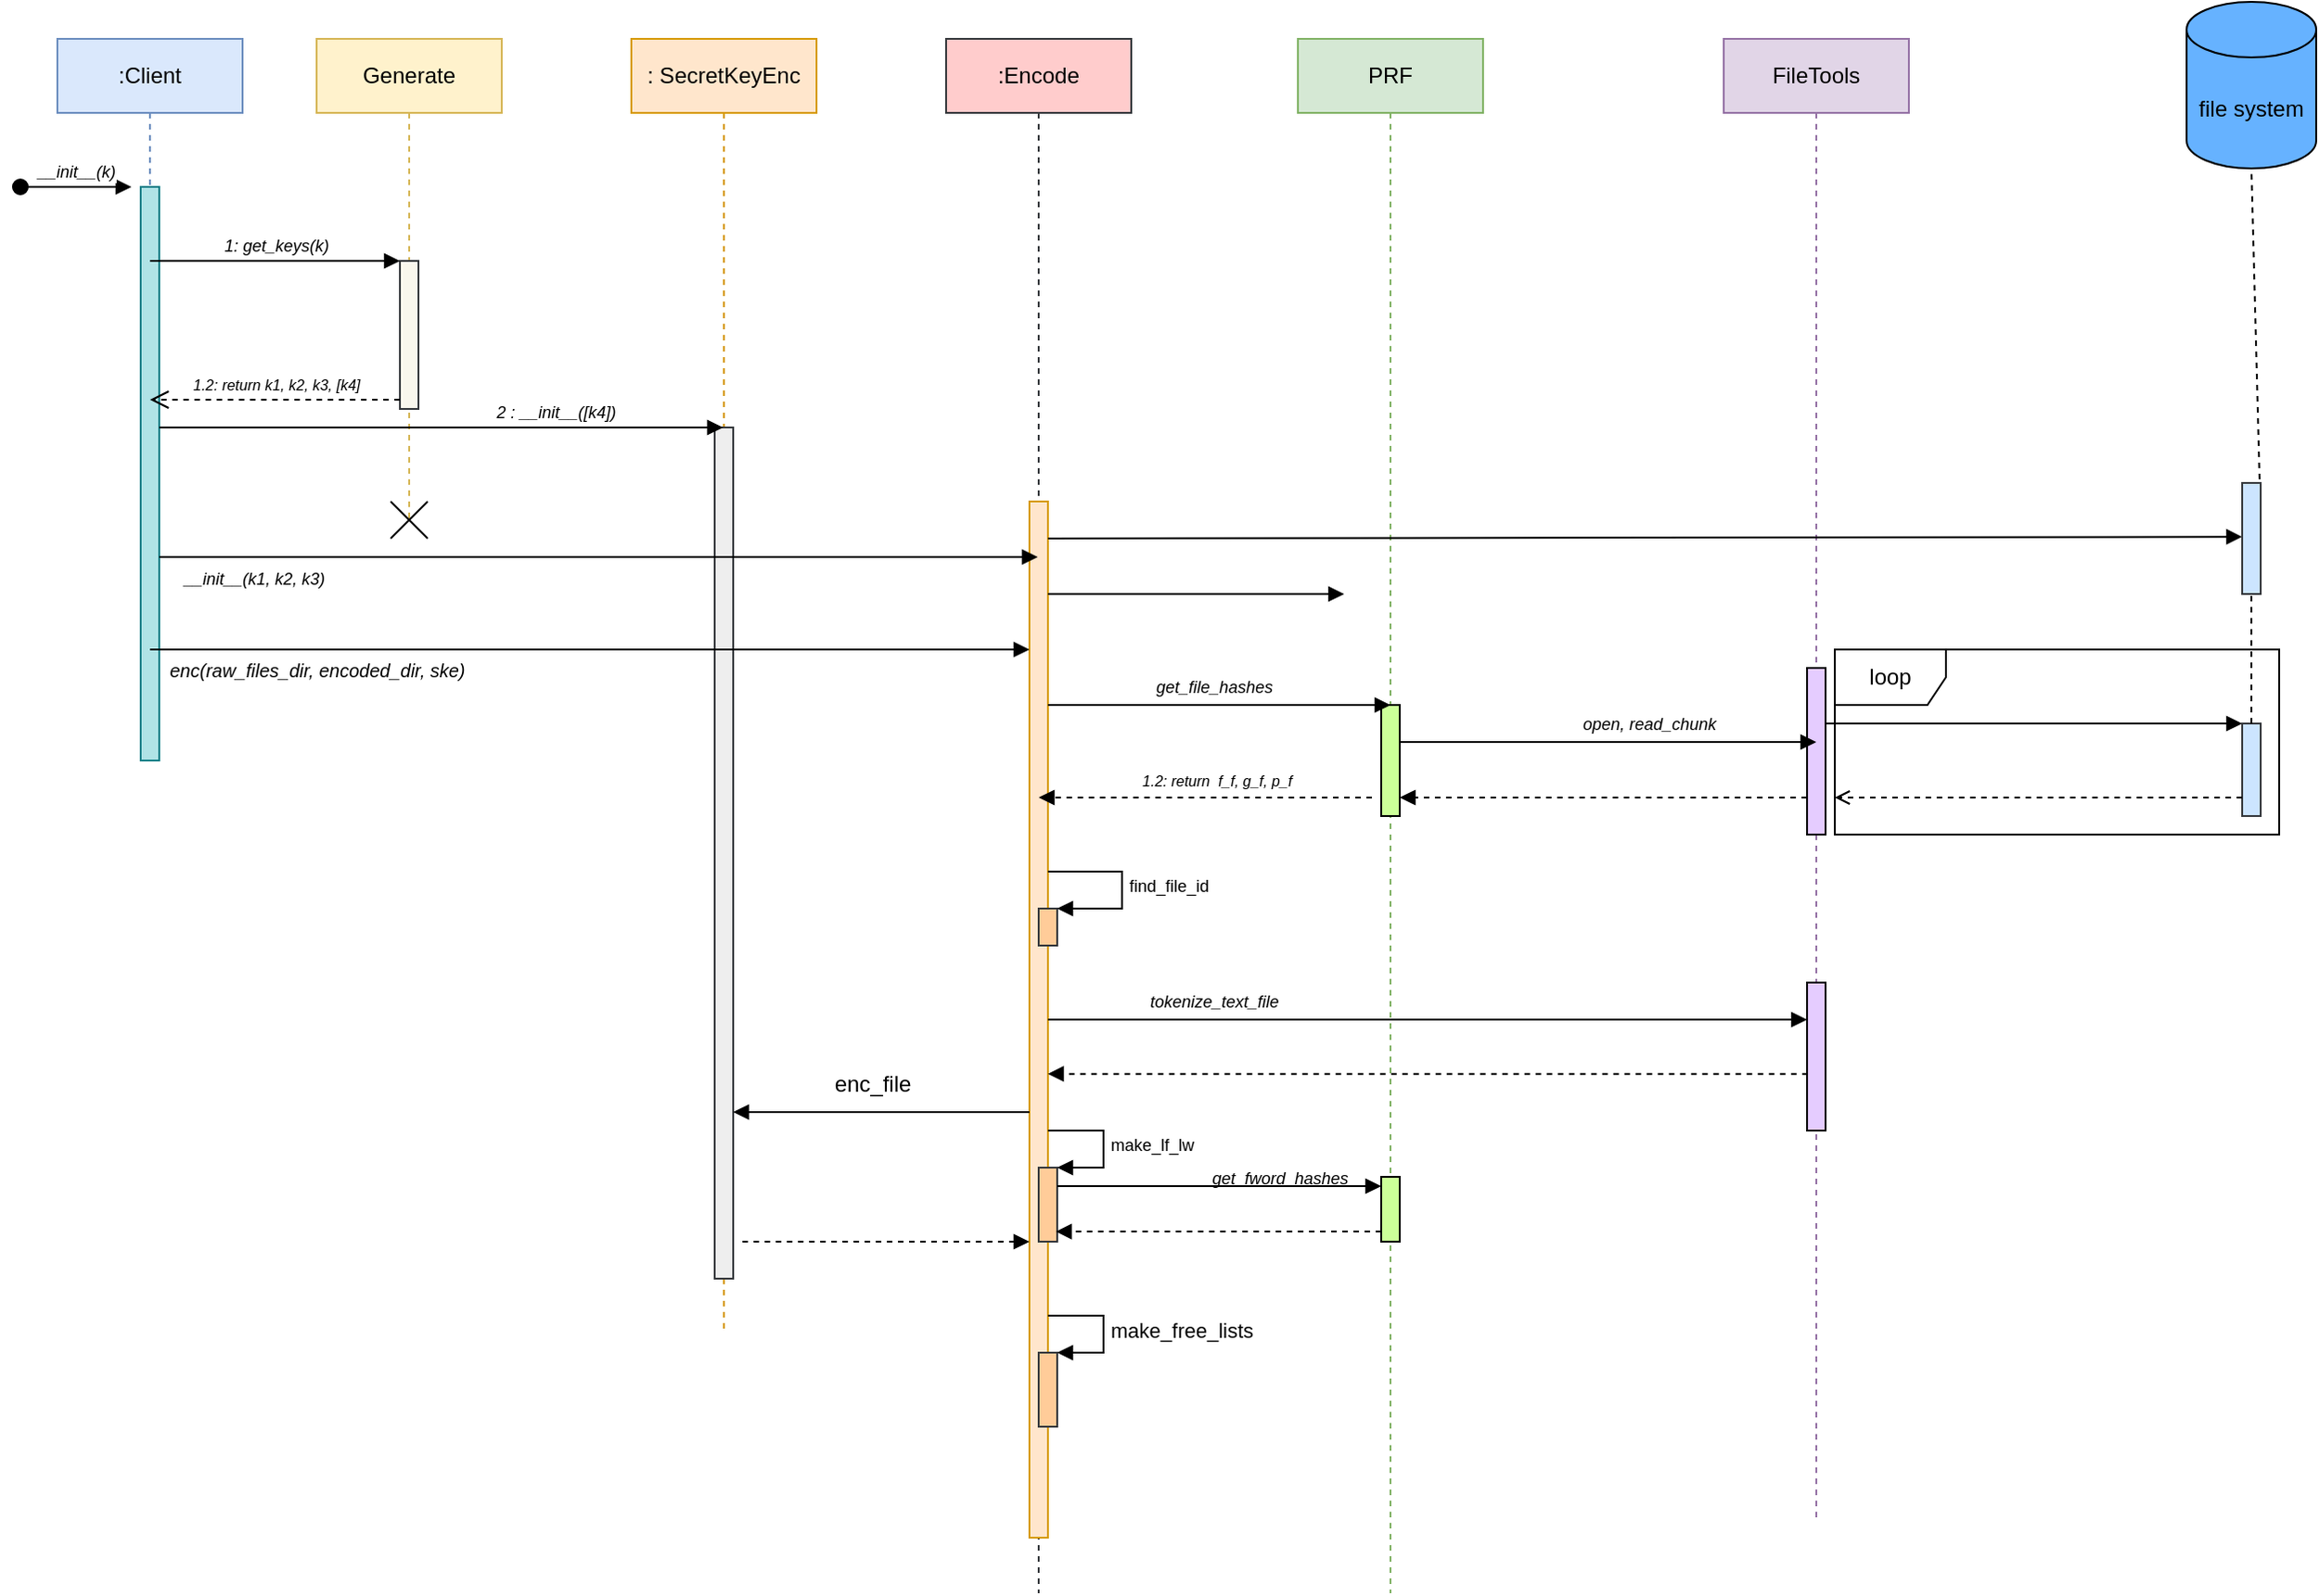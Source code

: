 <mxfile pages="2">
    <diagram id="j_QFnlxjq66Pkcmux0C3" name="encode_SEQUENCE_DIAGRAM">
        <mxGraphModel dx="1353" dy="792" grid="1" gridSize="10" guides="1" tooltips="1" connect="1" arrows="0" fold="1" page="1" pageScale="1" pageWidth="2336" pageHeight="1654" math="0" shadow="0">
            <root>
                <mxCell id="0"/>
                <mxCell id="1" parent="0"/>
                <mxCell id="UXQ8bKzmEw8VLaXMcd9I-1" value="loop" style="shape=umlFrame;whiteSpace=wrap;html=1;" parent="1" vertex="1">
                    <mxGeometry x="1000" y="410" width="240" height="100" as="geometry"/>
                </mxCell>
                <mxCell id="I8YVlJn-_nT1f_S0fezD-1" value=":Client" style="shape=umlLifeline;perimeter=lifelinePerimeter;whiteSpace=wrap;html=1;container=1;dropTarget=0;collapsible=0;recursiveResize=0;outlineConnect=0;portConstraint=eastwest;newEdgeStyle={&quot;edgeStyle&quot;:&quot;elbowEdgeStyle&quot;,&quot;elbow&quot;:&quot;vertical&quot;,&quot;curved&quot;:0,&quot;rounded&quot;:0};fillColor=#dae8fc;strokeColor=#6c8ebf;" parent="1" vertex="1">
                    <mxGeometry x="40" y="80" width="100" height="390" as="geometry"/>
                </mxCell>
                <mxCell id="I8YVlJn-_nT1f_S0fezD-5" value="&lt;i&gt;&lt;font style=&quot;font-size: 9px;&quot;&gt;__init__(k)&lt;/font&gt;&lt;/i&gt;" style="html=1;verticalAlign=bottom;startArrow=oval;endArrow=block;startSize=8;edgeStyle=elbowEdgeStyle;elbow=vertical;curved=0;rounded=0;" parent="I8YVlJn-_nT1f_S0fezD-1" edge="1">
                    <mxGeometry relative="1" as="geometry">
                        <mxPoint x="-20" y="80" as="sourcePoint"/>
                        <mxPoint x="40" y="80.143" as="targetPoint"/>
                    </mxGeometry>
                </mxCell>
                <mxCell id="I8YVlJn-_nT1f_S0fezD-6" value="" style="html=1;points=[];perimeter=orthogonalPerimeter;outlineConnect=0;targetShapes=umlLifeline;portConstraint=eastwest;newEdgeStyle={&quot;edgeStyle&quot;:&quot;elbowEdgeStyle&quot;,&quot;elbow&quot;:&quot;vertical&quot;,&quot;curved&quot;:0,&quot;rounded&quot;:0};fillColor=#b0e3e6;strokeColor=#0e8088;" parent="I8YVlJn-_nT1f_S0fezD-1" vertex="1">
                    <mxGeometry x="45" y="80" width="10" height="310" as="geometry"/>
                </mxCell>
                <mxCell id="I8YVlJn-_nT1f_S0fezD-11" value="Generate" style="shape=umlLifeline;perimeter=lifelinePerimeter;whiteSpace=wrap;html=1;container=1;dropTarget=0;collapsible=0;recursiveResize=0;outlineConnect=0;portConstraint=eastwest;newEdgeStyle={&quot;edgeStyle&quot;:&quot;elbowEdgeStyle&quot;,&quot;elbow&quot;:&quot;vertical&quot;,&quot;curved&quot;:0,&quot;rounded&quot;:0};fillColor=#fff2cc;strokeColor=#d6b656;" parent="1" vertex="1">
                    <mxGeometry x="180" y="80" width="100" height="260" as="geometry"/>
                </mxCell>
                <mxCell id="I8YVlJn-_nT1f_S0fezD-16" value="" style="html=1;points=[];perimeter=orthogonalPerimeter;outlineConnect=0;targetShapes=umlLifeline;portConstraint=eastwest;newEdgeStyle={&quot;edgeStyle&quot;:&quot;elbowEdgeStyle&quot;,&quot;elbow&quot;:&quot;vertical&quot;,&quot;curved&quot;:0,&quot;rounded&quot;:0};fillColor=#f9f7ed;strokeColor=#36393d;" parent="I8YVlJn-_nT1f_S0fezD-11" vertex="1">
                    <mxGeometry x="45" y="120" width="10" height="80" as="geometry"/>
                </mxCell>
                <mxCell id="I8YVlJn-_nT1f_S0fezD-17" value="&lt;font style=&quot;font-size: 9px;&quot;&gt;&lt;i&gt;1: get_keys(k)&lt;/i&gt;&lt;/font&gt;" style="html=1;verticalAlign=bottom;endArrow=block;edgeStyle=elbowEdgeStyle;elbow=vertical;curved=0;rounded=0;" parent="1" target="I8YVlJn-_nT1f_S0fezD-16" edge="1">
                    <mxGeometry relative="1" as="geometry">
                        <mxPoint x="90" y="200" as="sourcePoint"/>
                    </mxGeometry>
                </mxCell>
                <mxCell id="I8YVlJn-_nT1f_S0fezD-18" value="&lt;i&gt;&lt;font style=&quot;font-size: 8px;&quot;&gt;1.2: return k1, k2, k3, [k4]&lt;/font&gt;&lt;/i&gt;" style="html=1;verticalAlign=bottom;endArrow=open;dashed=1;endSize=8;edgeStyle=elbowEdgeStyle;elbow=vertical;curved=0;rounded=0;" parent="1" source="I8YVlJn-_nT1f_S0fezD-16" edge="1">
                    <mxGeometry relative="1" as="geometry">
                        <mxPoint x="90" y="275" as="targetPoint"/>
                        <Array as="points">
                            <mxPoint x="100" y="275"/>
                        </Array>
                    </mxGeometry>
                </mxCell>
                <mxCell id="I8YVlJn-_nT1f_S0fezD-20" value="&lt;font style=&quot;font-size: 12px;&quot;&gt;: SecretKeyEnc&lt;/font&gt;" style="shape=umlLifeline;perimeter=lifelinePerimeter;whiteSpace=wrap;html=1;container=1;dropTarget=0;collapsible=0;recursiveResize=0;outlineConnect=0;portConstraint=eastwest;newEdgeStyle={&quot;edgeStyle&quot;:&quot;elbowEdgeStyle&quot;,&quot;elbow&quot;:&quot;vertical&quot;,&quot;curved&quot;:0,&quot;rounded&quot;:0};fillColor=#ffe6cc;strokeColor=#d79b00;" parent="1" vertex="1">
                    <mxGeometry x="350" y="80" width="100" height="700" as="geometry"/>
                </mxCell>
                <mxCell id="I8YVlJn-_nT1f_S0fezD-21" value="" style="html=1;points=[];perimeter=orthogonalPerimeter;outlineConnect=0;targetShapes=umlLifeline;portConstraint=eastwest;newEdgeStyle={&quot;edgeStyle&quot;:&quot;elbowEdgeStyle&quot;,&quot;elbow&quot;:&quot;vertical&quot;,&quot;curved&quot;:0,&quot;rounded&quot;:0};fillColor=#eeeeee;strokeColor=#36393d;" parent="I8YVlJn-_nT1f_S0fezD-20" vertex="1">
                    <mxGeometry x="45" y="210" width="10" height="460" as="geometry"/>
                </mxCell>
                <mxCell id="I8YVlJn-_nT1f_S0fezD-23" value="&lt;i&gt;&lt;font style=&quot;font-size: 9px;&quot;&gt;2 : __init__([k4])&lt;/font&gt;&lt;/i&gt;" style="html=1;verticalAlign=bottom;endArrow=block;edgeStyle=elbowEdgeStyle;elbow=vertical;curved=0;rounded=0;" parent="1" source="I8YVlJn-_nT1f_S0fezD-6" target="I8YVlJn-_nT1f_S0fezD-20" edge="1">
                    <mxGeometry x="0.403" width="80" relative="1" as="geometry">
                        <mxPoint x="100" y="290" as="sourcePoint"/>
                        <mxPoint x="180" y="290" as="targetPoint"/>
                        <Array as="points">
                            <mxPoint x="100" y="290"/>
                        </Array>
                        <mxPoint as="offset"/>
                    </mxGeometry>
                </mxCell>
                <mxCell id="I8YVlJn-_nT1f_S0fezD-24" value=":Encode" style="shape=umlLifeline;perimeter=lifelinePerimeter;whiteSpace=wrap;html=1;container=1;dropTarget=0;collapsible=0;recursiveResize=0;outlineConnect=0;portConstraint=eastwest;newEdgeStyle={&quot;edgeStyle&quot;:&quot;elbowEdgeStyle&quot;,&quot;elbow&quot;:&quot;vertical&quot;,&quot;curved&quot;:0,&quot;rounded&quot;:0};fillColor=#FFCCCC;strokeColor=#36393d;" parent="1" vertex="1">
                    <mxGeometry x="520" y="80" width="100" height="840" as="geometry"/>
                </mxCell>
                <mxCell id="I8YVlJn-_nT1f_S0fezD-27" value="" style="html=1;points=[];perimeter=orthogonalPerimeter;outlineConnect=0;targetShapes=umlLifeline;portConstraint=eastwest;newEdgeStyle={&quot;edgeStyle&quot;:&quot;elbowEdgeStyle&quot;,&quot;elbow&quot;:&quot;vertical&quot;,&quot;curved&quot;:0,&quot;rounded&quot;:0};fillColor=#ffe6cc;strokeColor=#d79b00;" parent="I8YVlJn-_nT1f_S0fezD-24" vertex="1">
                    <mxGeometry x="45" y="250" width="10" height="560" as="geometry"/>
                </mxCell>
                <mxCell id="I8YVlJn-_nT1f_S0fezD-25" value="&lt;i&gt;&lt;font style=&quot;font-size: 9px;&quot;&gt;__init__(k1, k2, k3)&lt;/font&gt;&lt;/i&gt;" style="html=1;verticalAlign=bottom;endArrow=block;edgeStyle=elbowEdgeStyle;elbow=vertical;curved=0;rounded=0;" parent="1" source="I8YVlJn-_nT1f_S0fezD-6" target="I8YVlJn-_nT1f_S0fezD-24" edge="1">
                    <mxGeometry x="-0.787" y="-20" width="80" relative="1" as="geometry">
                        <mxPoint x="100" y="440" as="sourcePoint"/>
                        <mxPoint x="180" y="440" as="targetPoint"/>
                        <Array as="points">
                            <mxPoint x="210" y="360"/>
                        </Array>
                        <mxPoint as="offset"/>
                    </mxGeometry>
                </mxCell>
                <mxCell id="I8YVlJn-_nT1f_S0fezD-12" value="" style="shape=umlDestroy;dashed=0;targetShapes=umlLifeline;" parent="1" vertex="1">
                    <mxGeometry x="220" y="330" width="20" height="20" as="geometry"/>
                </mxCell>
                <mxCell id="I8YVlJn-_nT1f_S0fezD-28" value="&lt;font size=&quot;1&quot;&gt;&lt;i&gt;enc(raw_files_dir, encoded_dir, ske)&lt;/i&gt;&lt;/font&gt;" style="html=1;verticalAlign=bottom;endArrow=block;edgeStyle=elbowEdgeStyle;elbow=vertical;curved=0;rounded=0;" parent="1" edge="1">
                    <mxGeometry x="-0.621" y="-20" width="80" relative="1" as="geometry">
                        <mxPoint x="90" y="410" as="sourcePoint"/>
                        <mxPoint x="565" y="410" as="targetPoint"/>
                        <Array as="points">
                            <mxPoint x="205" y="410"/>
                        </Array>
                        <mxPoint as="offset"/>
                    </mxGeometry>
                </mxCell>
                <mxCell id="I8YVlJn-_nT1f_S0fezD-29" value="FileTools" style="shape=umlLifeline;perimeter=lifelinePerimeter;whiteSpace=wrap;html=1;container=1;dropTarget=0;collapsible=0;recursiveResize=0;outlineConnect=0;portConstraint=eastwest;newEdgeStyle={&quot;edgeStyle&quot;:&quot;elbowEdgeStyle&quot;,&quot;elbow&quot;:&quot;vertical&quot;,&quot;curved&quot;:0,&quot;rounded&quot;:0};fillColor=#e1d5e7;strokeColor=#9673a6;" parent="1" vertex="1">
                    <mxGeometry x="940" y="80" width="100" height="800" as="geometry"/>
                </mxCell>
                <mxCell id="I8YVlJn-_nT1f_S0fezD-30" value="" style="html=1;points=[];perimeter=orthogonalPerimeter;outlineConnect=0;targetShapes=umlLifeline;portConstraint=eastwest;newEdgeStyle={&quot;edgeStyle&quot;:&quot;elbowEdgeStyle&quot;,&quot;elbow&quot;:&quot;vertical&quot;,&quot;curved&quot;:0,&quot;rounded&quot;:0};fillColor=#E5CCFF;" parent="I8YVlJn-_nT1f_S0fezD-29" vertex="1">
                    <mxGeometry x="45" y="340" width="10" height="90" as="geometry"/>
                </mxCell>
                <mxCell id="I8YVlJn-_nT1f_S0fezD-31" value="PRF" style="shape=umlLifeline;perimeter=lifelinePerimeter;whiteSpace=wrap;html=1;container=1;dropTarget=0;collapsible=0;recursiveResize=0;outlineConnect=0;portConstraint=eastwest;newEdgeStyle={&quot;edgeStyle&quot;:&quot;elbowEdgeStyle&quot;,&quot;elbow&quot;:&quot;vertical&quot;,&quot;curved&quot;:0,&quot;rounded&quot;:0};fillColor=#d5e8d4;strokeColor=#82b366;" parent="1" vertex="1">
                    <mxGeometry x="710" y="80" width="100" height="840" as="geometry"/>
                </mxCell>
                <mxCell id="I8YVlJn-_nT1f_S0fezD-32" value="" style="html=1;points=[];perimeter=orthogonalPerimeter;outlineConnect=0;targetShapes=umlLifeline;portConstraint=eastwest;newEdgeStyle={&quot;edgeStyle&quot;:&quot;elbowEdgeStyle&quot;,&quot;elbow&quot;:&quot;vertical&quot;,&quot;curved&quot;:0,&quot;rounded&quot;:0};fillColor=#CCFF99;" parent="I8YVlJn-_nT1f_S0fezD-31" vertex="1">
                    <mxGeometry x="45" y="360" width="10" height="60" as="geometry"/>
                </mxCell>
                <mxCell id="fRWRyWQBtPgUFVn23K5p-2" value="" style="html=1;verticalAlign=bottom;labelBackgroundColor=none;endArrow=block;endFill=1;entryX=0.5;entryY=0;entryDx=0;entryDy=0;entryPerimeter=0;" parent="1" source="I8YVlJn-_nT1f_S0fezD-27" target="I8YVlJn-_nT1f_S0fezD-32" edge="1">
                    <mxGeometry width="160" relative="1" as="geometry">
                        <mxPoint x="580" y="440" as="sourcePoint"/>
                        <mxPoint x="740" y="440" as="targetPoint"/>
                        <Array as="points">
                            <mxPoint x="590" y="440"/>
                            <mxPoint x="740" y="440"/>
                        </Array>
                    </mxGeometry>
                </mxCell>
                <mxCell id="fRWRyWQBtPgUFVn23K5p-5" value="get_file_hashes" style="text;align=center;verticalAlign=middle;dashed=0;fontSize=9;fontStyle=2" parent="1" vertex="1">
                    <mxGeometry x="595" y="410" width="140" height="40" as="geometry"/>
                </mxCell>
                <mxCell id="fRWRyWQBtPgUFVn23K5p-6" value="" style="html=1;points=[];perimeter=orthogonalPerimeter;fontSize=9;fillColor=#ffcc99;strokeColor=#36393d;" parent="1" vertex="1">
                    <mxGeometry x="570" y="550" width="10" height="20" as="geometry"/>
                </mxCell>
                <mxCell id="fRWRyWQBtPgUFVn23K5p-7" value="find_file_id" style="edgeStyle=orthogonalEdgeStyle;html=1;align=left;spacingLeft=2;endArrow=block;rounded=0;entryX=1;entryY=0;fontSize=9;" parent="1" source="I8YVlJn-_nT1f_S0fezD-27" target="fRWRyWQBtPgUFVn23K5p-6" edge="1">
                    <mxGeometry relative="1" as="geometry">
                        <mxPoint x="580" y="530" as="sourcePoint"/>
                        <Array as="points">
                            <mxPoint x="615" y="530"/>
                            <mxPoint x="615" y="550"/>
                        </Array>
                    </mxGeometry>
                </mxCell>
                <mxCell id="fRWRyWQBtPgUFVn23K5p-9" value="" style="html=1;points=[];perimeter=orthogonalPerimeter;fontSize=9;fillColor=#ffcc99;strokeColor=#36393d;" parent="1" vertex="1">
                    <mxGeometry x="570" y="690" width="10" height="40" as="geometry"/>
                </mxCell>
                <mxCell id="fRWRyWQBtPgUFVn23K5p-10" value="make_lf_lw" style="edgeStyle=orthogonalEdgeStyle;html=1;align=left;spacingLeft=2;endArrow=block;rounded=0;entryX=1;entryY=0;fontSize=9;" parent="1" target="fRWRyWQBtPgUFVn23K5p-9" edge="1">
                    <mxGeometry relative="1" as="geometry">
                        <mxPoint x="575" y="670" as="sourcePoint"/>
                        <Array as="points">
                            <mxPoint x="605" y="670"/>
                        </Array>
                    </mxGeometry>
                </mxCell>
                <mxCell id="UXQ8bKzmEw8VLaXMcd9I-2" value="&lt;font style=&quot;font-size: 12px;&quot;&gt;file system&lt;/font&gt;" style="shape=cylinder3;whiteSpace=wrap;html=1;boundedLbl=1;backgroundOutline=1;size=15;fillColor=#66B2FF;" parent="1" vertex="1">
                    <mxGeometry x="1190" y="60" width="70" height="90" as="geometry"/>
                </mxCell>
                <mxCell id="UXQ8bKzmEw8VLaXMcd9I-3" value="" style="html=1;verticalAlign=bottom;labelBackgroundColor=none;endArrow=block;endFill=1;" parent="1" source="I8YVlJn-_nT1f_S0fezD-30" edge="1">
                    <mxGeometry width="160" relative="1" as="geometry">
                        <mxPoint x="1000" y="450" as="sourcePoint"/>
                        <mxPoint x="1220" y="450" as="targetPoint"/>
                    </mxGeometry>
                </mxCell>
                <mxCell id="UXQ8bKzmEw8VLaXMcd9I-5" value="" style="endArrow=none;dashed=1;html=1;fontSize=12;entryX=0.5;entryY=1;entryDx=0;entryDy=0;entryPerimeter=0;exitX=0.942;exitY=-0.033;exitDx=0;exitDy=0;exitPerimeter=0;startArrow=none;" parent="1" source="5Y4sexQ9BCHgkgQQ5pdm-4" target="UXQ8bKzmEw8VLaXMcd9I-2" edge="1">
                    <mxGeometry width="50" height="50" relative="1" as="geometry">
                        <mxPoint x="1226.4" y="336.71" as="sourcePoint"/>
                        <mxPoint x="970" y="250" as="targetPoint"/>
                        <Array as="points"/>
                    </mxGeometry>
                </mxCell>
                <mxCell id="UXQ8bKzmEw8VLaXMcd9I-7" value="" style="html=1;points=[];perimeter=orthogonalPerimeter;outlineConnect=0;targetShapes=umlLifeline;portConstraint=eastwest;newEdgeStyle={&quot;edgeStyle&quot;:&quot;elbowEdgeStyle&quot;,&quot;elbow&quot;:&quot;vertical&quot;,&quot;curved&quot;:0,&quot;rounded&quot;:0};fillColor=#cce5ff;strokeColor=#36393d;" parent="1" vertex="1">
                    <mxGeometry x="1220" y="450" width="10" height="50" as="geometry"/>
                </mxCell>
                <mxCell id="UXQ8bKzmEw8VLaXMcd9I-9" value="" style="html=1;verticalAlign=bottom;labelBackgroundColor=none;endArrow=open;endFill=0;dashed=1;fontSize=12;" parent="1" source="UXQ8bKzmEw8VLaXMcd9I-7" edge="1">
                    <mxGeometry width="160" relative="1" as="geometry">
                        <mxPoint x="1160" y="490" as="sourcePoint"/>
                        <mxPoint x="1000" y="490" as="targetPoint"/>
                    </mxGeometry>
                </mxCell>
                <mxCell id="UXQ8bKzmEw8VLaXMcd9I-10" value="" style="html=1;verticalAlign=bottom;labelBackgroundColor=none;endArrow=block;endFill=1;" parent="1" edge="1">
                    <mxGeometry width="160" relative="1" as="geometry">
                        <mxPoint x="765" y="460" as="sourcePoint"/>
                        <mxPoint x="990" y="460" as="targetPoint"/>
                    </mxGeometry>
                </mxCell>
                <mxCell id="UXQ8bKzmEw8VLaXMcd9I-11" value="open, read_chunk" style="text;align=center;verticalAlign=middle;dashed=0;fontSize=9;fontStyle=2" parent="1" vertex="1">
                    <mxGeometry x="830" y="430" width="140" height="40" as="geometry"/>
                </mxCell>
                <mxCell id="UXQ8bKzmEw8VLaXMcd9I-12" value="" style="html=1;points=[];perimeter=orthogonalPerimeter;fontSize=12;fillColor=#E5CCFF;" parent="1" vertex="1">
                    <mxGeometry x="985" y="590" width="10" height="80" as="geometry"/>
                </mxCell>
                <mxCell id="UXQ8bKzmEw8VLaXMcd9I-13" value="" style="html=1;verticalAlign=bottom;labelBackgroundColor=none;endArrow=block;endFill=1;" parent="1" target="UXQ8bKzmEw8VLaXMcd9I-12" edge="1">
                    <mxGeometry width="160" relative="1" as="geometry">
                        <mxPoint x="575" y="610" as="sourcePoint"/>
                        <mxPoint x="755" y="610" as="targetPoint"/>
                    </mxGeometry>
                </mxCell>
                <mxCell id="UXQ8bKzmEw8VLaXMcd9I-14" value="tokenize_text_file" style="text;align=center;verticalAlign=middle;dashed=0;fontSize=9;fontStyle=2" parent="1" vertex="1">
                    <mxGeometry x="595" y="580" width="140" height="40" as="geometry"/>
                </mxCell>
                <mxCell id="UXQ8bKzmEw8VLaXMcd9I-15" value="" style="html=1;verticalAlign=bottom;labelBackgroundColor=none;endArrow=block;endFill=1;dashed=1;fontSize=12;" parent="1" source="I8YVlJn-_nT1f_S0fezD-30" edge="1">
                    <mxGeometry width="160" relative="1" as="geometry">
                        <mxPoint x="980" y="490" as="sourcePoint"/>
                        <mxPoint x="765" y="490" as="targetPoint"/>
                    </mxGeometry>
                </mxCell>
                <mxCell id="UXQ8bKzmEw8VLaXMcd9I-17" value="" style="html=1;verticalAlign=bottom;labelBackgroundColor=none;endArrow=block;endFill=1;dashed=1;fontSize=12;" parent="1" edge="1">
                    <mxGeometry width="160" relative="1" as="geometry">
                        <mxPoint x="750" y="490" as="sourcePoint"/>
                        <mxPoint x="570" y="490" as="targetPoint"/>
                    </mxGeometry>
                </mxCell>
                <mxCell id="UXQ8bKzmEw8VLaXMcd9I-18" value="&lt;i style=&quot;border-color: var(--border-color); font-size: 11px;&quot;&gt;&lt;font style=&quot;border-color: var(--border-color); font-size: 8px;&quot;&gt;1.2: return&amp;nbsp; f_f, g_f, p_f&lt;/font&gt;&lt;/i&gt;" style="edgeLabel;html=1;align=center;verticalAlign=middle;resizable=0;points=[];fontSize=12;" parent="UXQ8bKzmEw8VLaXMcd9I-17" vertex="1" connectable="0">
                    <mxGeometry x="0.085" y="-1" relative="1" as="geometry">
                        <mxPoint x="13" y="-9" as="offset"/>
                    </mxGeometry>
                </mxCell>
                <mxCell id="UXQ8bKzmEw8VLaXMcd9I-20" value="" style="html=1;verticalAlign=bottom;labelBackgroundColor=none;endArrow=block;endFill=1;dashed=1;fontSize=12;exitX=0.036;exitY=0.617;exitDx=0;exitDy=0;exitPerimeter=0;" parent="1" source="UXQ8bKzmEw8VLaXMcd9I-12" target="I8YVlJn-_nT1f_S0fezD-27" edge="1">
                    <mxGeometry width="160" relative="1" as="geometry">
                        <mxPoint x="880" y="630" as="sourcePoint"/>
                        <mxPoint x="580" y="639" as="targetPoint"/>
                    </mxGeometry>
                </mxCell>
                <mxCell id="UXQ8bKzmEw8VLaXMcd9I-21" value="" style="html=1;verticalAlign=bottom;labelBackgroundColor=none;endArrow=block;endFill=1;fontSize=12;" parent="1" source="I8YVlJn-_nT1f_S0fezD-27" target="I8YVlJn-_nT1f_S0fezD-21" edge="1">
                    <mxGeometry width="160" relative="1" as="geometry">
                        <mxPoint x="560" y="700" as="sourcePoint"/>
                        <mxPoint x="410" y="700" as="targetPoint"/>
                        <Array as="points">
                            <mxPoint x="480" y="660"/>
                        </Array>
                    </mxGeometry>
                </mxCell>
                <mxCell id="UXQ8bKzmEw8VLaXMcd9I-22" value="" style="html=1;verticalAlign=bottom;labelBackgroundColor=none;endArrow=block;endFill=1;dashed=1;fontSize=12;" parent="1" target="I8YVlJn-_nT1f_S0fezD-27" edge="1">
                    <mxGeometry width="160" relative="1" as="geometry">
                        <mxPoint x="410" y="730" as="sourcePoint"/>
                        <mxPoint x="560" y="730" as="targetPoint"/>
                    </mxGeometry>
                </mxCell>
                <mxCell id="UXQ8bKzmEw8VLaXMcd9I-23" value="enc_file" style="text;html=1;align=center;verticalAlign=middle;resizable=0;points=[];autosize=1;strokeColor=none;fillColor=none;fontSize=12;" parent="1" vertex="1">
                    <mxGeometry x="450" y="630" width="60" height="30" as="geometry"/>
                </mxCell>
                <mxCell id="UXQ8bKzmEw8VLaXMcd9I-24" value="" style="html=1;points=[];perimeter=orthogonalPerimeter;outlineConnect=0;targetShapes=umlLifeline;portConstraint=eastwest;newEdgeStyle={&quot;edgeStyle&quot;:&quot;elbowEdgeStyle&quot;,&quot;elbow&quot;:&quot;vertical&quot;,&quot;curved&quot;:0,&quot;rounded&quot;:0};fillColor=#CCFF99;" parent="1" vertex="1">
                    <mxGeometry x="755" y="695" width="10" height="35" as="geometry"/>
                </mxCell>
                <mxCell id="UXQ8bKzmEw8VLaXMcd9I-25" value="" style="html=1;verticalAlign=bottom;labelBackgroundColor=none;endArrow=block;endFill=1;fontSize=12;" parent="1" target="UXQ8bKzmEw8VLaXMcd9I-24" edge="1">
                    <mxGeometry width="160" relative="1" as="geometry">
                        <mxPoint x="580" y="700" as="sourcePoint"/>
                        <mxPoint x="750" y="700" as="targetPoint"/>
                    </mxGeometry>
                </mxCell>
                <mxCell id="UXQ8bKzmEw8VLaXMcd9I-26" value="" style="html=1;verticalAlign=bottom;labelBackgroundColor=none;endArrow=block;endFill=1;dashed=1;fontSize=12;entryX=0.926;entryY=0.863;entryDx=0;entryDy=0;entryPerimeter=0;" parent="1" source="UXQ8bKzmEw8VLaXMcd9I-24" target="fRWRyWQBtPgUFVn23K5p-9" edge="1">
                    <mxGeometry width="160" relative="1" as="geometry">
                        <mxPoint x="750" y="725" as="sourcePoint"/>
                        <mxPoint x="585" y="724.52" as="targetPoint"/>
                    </mxGeometry>
                </mxCell>
                <mxCell id="UXQ8bKzmEw8VLaXMcd9I-27" value="&lt;span style=&quot;font-size: 9px; font-style: italic;&quot;&gt;get_fword_hashes&lt;/span&gt;" style="text;html=1;align=center;verticalAlign=middle;resizable=0;points=[];autosize=1;strokeColor=none;fillColor=none;fontSize=12;" parent="1" vertex="1">
                    <mxGeometry x="650" y="680" width="100" height="30" as="geometry"/>
                </mxCell>
                <mxCell id="5Y4sexQ9BCHgkgQQ5pdm-2" value="" style="html=1;verticalAlign=bottom;labelBackgroundColor=none;endArrow=block;endFill=1;fontSize=12;" parent="1" edge="1">
                    <mxGeometry width="160" relative="1" as="geometry">
                        <mxPoint x="575" y="380" as="sourcePoint"/>
                        <mxPoint x="735" y="380" as="targetPoint"/>
                    </mxGeometry>
                </mxCell>
                <mxCell id="5Y4sexQ9BCHgkgQQ5pdm-3" value="" style="html=1;verticalAlign=bottom;labelBackgroundColor=none;endArrow=block;endFill=1;fontSize=12;entryX=-0.001;entryY=0.485;entryDx=0;entryDy=0;entryPerimeter=0;" parent="1" target="5Y4sexQ9BCHgkgQQ5pdm-4" edge="1">
                    <mxGeometry width="160" relative="1" as="geometry">
                        <mxPoint x="575" y="350" as="sourcePoint"/>
                        <mxPoint x="1210" y="350" as="targetPoint"/>
                    </mxGeometry>
                </mxCell>
                <mxCell id="5Y4sexQ9BCHgkgQQ5pdm-5" value="" style="endArrow=none;dashed=1;html=1;fontSize=12;entryX=0.5;entryY=1;entryDx=0;entryDy=0;entryPerimeter=0;" parent="1" source="UXQ8bKzmEw8VLaXMcd9I-7" target="5Y4sexQ9BCHgkgQQ5pdm-4" edge="1">
                    <mxGeometry width="50" height="50" relative="1" as="geometry">
                        <mxPoint x="1226.08" y="406.7" as="sourcePoint"/>
                        <mxPoint x="1225.0" y="150" as="targetPoint"/>
                        <Array as="points"/>
                    </mxGeometry>
                </mxCell>
                <mxCell id="5Y4sexQ9BCHgkgQQ5pdm-4" value="" style="html=1;points=[];perimeter=orthogonalPerimeter;fontSize=12;fillColor=#cce5ff;strokeColor=#36393d;" parent="1" vertex="1">
                    <mxGeometry x="1220" y="320" width="10" height="60" as="geometry"/>
                </mxCell>
                <mxCell id="2" value="" style="html=1;points=[];perimeter=orthogonalPerimeter;fillColor=#ffcc99;strokeColor=#36393d;" parent="1" vertex="1">
                    <mxGeometry x="570" y="790" width="10" height="40" as="geometry"/>
                </mxCell>
                <mxCell id="3" value="make_free_lists" style="edgeStyle=orthogonalEdgeStyle;html=1;align=left;spacingLeft=2;endArrow=block;rounded=0;entryX=1;entryY=0;" parent="1" target="2" edge="1">
                    <mxGeometry relative="1" as="geometry">
                        <mxPoint x="575" y="770" as="sourcePoint"/>
                        <Array as="points">
                            <mxPoint x="605" y="770"/>
                        </Array>
                    </mxGeometry>
                </mxCell>
            </root>
        </mxGraphModel>
    </diagram>
    <diagram id="Vvim7C4IXIFKJzJEcARx" name="make_lists_FLOWCHART">
        <mxGraphModel dx="1691" dy="990" grid="1" gridSize="10" guides="1" tooltips="1" connect="1" arrows="1" fold="1" page="1" pageScale="1" pageWidth="1200" pageHeight="1600" math="0" shadow="0">
            <root>
                <mxCell id="0"/>
                <mxCell id="1" parent="0"/>
                <mxCell id="3_6TO_UbCTpsJgmlknuo-1" value="" style="edgeStyle=none;html=1;" edge="1" parent="1" source="cF-iXFEqOOgUbIHLr9CE-1" target="cF-iXFEqOOgUbIHLr9CE-41">
                    <mxGeometry relative="1" as="geometry"/>
                </mxCell>
                <mxCell id="cF-iXFEqOOgUbIHLr9CE-1" value="Enter" style="ellipse;whiteSpace=wrap;fillColor=#f5f5f5;strokeColor=#666666;fontFamily=Courier New;fontSize=11;fontColor=#333333;" parent="1" vertex="1">
                    <mxGeometry x="570" y="50" width="80" height="80" as="geometry"/>
                </mxCell>
                <mxCell id="cF-iXFEqOOgUbIHLr9CE-15" value="" style="edgeStyle=none;fillColor=#ffe6cc;strokeColor=#000000;fontFamily=Courier New;fontSize=11;exitX=0.5;exitY=1;exitDx=0;exitDy=0;" parent="1" source="cF-iXFEqOOgUbIHLr9CE-38" target="cF-iXFEqOOgUbIHLr9CE-6" edge="1">
                    <mxGeometry relative="1" as="geometry">
                        <mxPoint x="610" y="360" as="sourcePoint"/>
                    </mxGeometry>
                </mxCell>
                <mxCell id="cF-iXFEqOOgUbIHLr9CE-20" value="" style="edgeStyle=none;entryX=0.484;entryY=-0.023;entryDx=0;entryDy=0;fillColor=#ffe6cc;strokeColor=#000000;fontFamily=Courier New;fontSize=11;entryPerimeter=0;" parent="1" source="cF-iXFEqOOgUbIHLr9CE-6" target="cF-iXFEqOOgUbIHLr9CE-9" edge="1">
                    <mxGeometry relative="1" as="geometry">
                        <mxPoint x="430" y="570" as="targetPoint"/>
                        <Array as="points">
                            <mxPoint x="430" y="535"/>
                        </Array>
                    </mxGeometry>
                </mxCell>
                <mxCell id="cF-iXFEqOOgUbIHLr9CE-24" value="" style="edgeStyle=none;entryX=0.5;entryY=0;entryDx=0;entryDy=0;fillColor=#ffe6cc;strokeColor=#000000;fontFamily=Courier New;fontSize=11;" parent="1" source="cF-iXFEqOOgUbIHLr9CE-6" target="cF-iXFEqOOgUbIHLr9CE-8" edge="1">
                    <mxGeometry relative="1" as="geometry">
                        <mxPoint x="790" y="560" as="targetPoint"/>
                        <Array as="points">
                            <mxPoint x="790" y="535"/>
                        </Array>
                    </mxGeometry>
                </mxCell>
                <mxCell id="cF-iXFEqOOgUbIHLr9CE-29" value="" style="edgeStyle=none;fillColor=#ffe6cc;strokeColor=#000000;fontFamily=Courier New;fontSize=11;" parent="1" source="cF-iXFEqOOgUbIHLr9CE-7" target="cF-iXFEqOOgUbIHLr9CE-10" edge="1">
                    <mxGeometry relative="1" as="geometry"/>
                </mxCell>
                <mxCell id="cF-iXFEqOOgUbIHLr9CE-7" value="" style="rounded=1;whiteSpace=wrap;fillColor=#ffe6cc;strokeColor=#d79b00;fontFamily=Courier New;fontSize=11;fontColor=#666600;" parent="1" vertex="1">
                    <mxGeometry x="535" y="660" width="150" height="80" as="geometry"/>
                </mxCell>
                <mxCell id="cF-iXFEqOOgUbIHLr9CE-8" value="" style="rounded=1;whiteSpace=wrap;fillColor=#ffe6cc;strokeColor=#d79b00;fontFamily=Courier New;fontSize=11;fontColor=#3399FF;" parent="1" vertex="1">
                    <mxGeometry x="720" y="590" width="140" height="60" as="geometry"/>
                </mxCell>
                <mxCell id="cF-iXFEqOOgUbIHLr9CE-27" value="" style="edgeStyle=none;entryX=0;entryY=0.5;entryDx=0;entryDy=0;fillColor=#ffe6cc;strokeColor=#000000;fontFamily=Courier New;fontSize=11;" parent="1" source="cF-iXFEqOOgUbIHLr9CE-9" target="cF-iXFEqOOgUbIHLr9CE-7" edge="1">
                    <mxGeometry relative="1" as="geometry">
                        <mxPoint x="530" y="700" as="targetPoint"/>
                        <Array as="points">
                            <mxPoint x="430" y="700"/>
                        </Array>
                    </mxGeometry>
                </mxCell>
                <mxCell id="cF-iXFEqOOgUbIHLr9CE-9" value="" style="rounded=1;whiteSpace=wrap;fillColor=#ffe6cc;strokeColor=#d79b00;fontFamily=Courier New;fontSize=11;" parent="1" vertex="1">
                    <mxGeometry x="350" y="575" width="165" height="110" as="geometry"/>
                </mxCell>
                <mxCell id="cF-iXFEqOOgUbIHLr9CE-30" value="" style="edgeStyle=none;fillColor=#ffe6cc;strokeColor=#000000;fontFamily=Courier New;fontSize=11;" parent="1" source="cF-iXFEqOOgUbIHLr9CE-10" target="cF-iXFEqOOgUbIHLr9CE-11" edge="1">
                    <mxGeometry relative="1" as="geometry"/>
                </mxCell>
                <mxCell id="cF-iXFEqOOgUbIHLr9CE-10" value="" style="rounded=1;whiteSpace=wrap;fillColor=#ffe6cc;strokeColor=#d79b00;fontFamily=Courier New;fontSize=11;fontColor=#994C00;" parent="1" vertex="1">
                    <mxGeometry x="550" y="770" width="120" height="60" as="geometry"/>
                </mxCell>
                <mxCell id="cF-iXFEqOOgUbIHLr9CE-31" value="" style="edgeStyle=none;fillColor=#ffe6cc;strokeColor=#000000;fontFamily=Courier New;fontSize=11;" parent="1" source="cF-iXFEqOOgUbIHLr9CE-11" target="cF-iXFEqOOgUbIHLr9CE-13" edge="1">
                    <mxGeometry relative="1" as="geometry"/>
                </mxCell>
                <mxCell id="3_6TO_UbCTpsJgmlknuo-13" value="" style="edgeStyle=none;html=1;strokeColor=#000000;fontColor=#000000;exitX=0.979;exitY=0.51;exitDx=0;exitDy=0;exitPerimeter=0;entryX=0.997;entryY=0.108;entryDx=0;entryDy=0;entryPerimeter=0;" edge="1" parent="1" source="cF-iXFEqOOgUbIHLr9CE-11" target="cF-iXFEqOOgUbIHLr9CE-12">
                    <mxGeometry relative="1" as="geometry">
                        <mxPoint x="820" y="1200" as="targetPoint"/>
                        <Array as="points">
                            <mxPoint x="730" y="930"/>
                            <mxPoint x="730" y="1176"/>
                        </Array>
                    </mxGeometry>
                </mxCell>
                <mxCell id="cF-iXFEqOOgUbIHLr9CE-11" value="" style="rhombus;whiteSpace=wrap;fillColor=#fff2cc;strokeColor=#d6b656;fontFamily=Courier New;fontSize=11;" parent="1" vertex="1">
                    <mxGeometry x="530" y="890" width="160" height="80" as="geometry"/>
                </mxCell>
                <mxCell id="3_6TO_UbCTpsJgmlknuo-17" value="" style="edgeStyle=none;html=1;strokeColor=#000000;fontColor=#000000;" edge="1" parent="1" source="cF-iXFEqOOgUbIHLr9CE-12" target="3_6TO_UbCTpsJgmlknuo-16">
                    <mxGeometry relative="1" as="geometry"/>
                </mxCell>
                <mxCell id="cF-iXFEqOOgUbIHLr9CE-12" value="" style="rounded=1;whiteSpace=wrap;fillColor=#ffe6cc;strokeColor=#d79b00;fontFamily=Courier New;fontSize=11;" parent="1" vertex="1">
                    <mxGeometry x="550" y="1170" width="120" height="60" as="geometry"/>
                </mxCell>
                <mxCell id="cF-iXFEqOOgUbIHLr9CE-32" value="" style="edgeStyle=none;fillColor=#ffe6cc;strokeColor=#000000;fontFamily=Courier New;fontSize=11;" parent="1" source="cF-iXFEqOOgUbIHLr9CE-13" target="cF-iXFEqOOgUbIHLr9CE-12" edge="1">
                    <mxGeometry relative="1" as="geometry"/>
                </mxCell>
                <mxCell id="cF-iXFEqOOgUbIHLr9CE-13" value="" style="rounded=1;whiteSpace=wrap;fillColor=#ffe6cc;strokeColor=#d79b00;fontFamily=Courier New;fontSize=11;" parent="1" vertex="1">
                    <mxGeometry x="540" y="1030" width="140" height="100" as="geometry"/>
                </mxCell>
                <mxCell id="cF-iXFEqOOgUbIHLr9CE-28" value="" style="edgeStyle=none;entryX=1;entryY=0.5;entryDx=0;entryDy=0;exitX=0.5;exitY=1;exitDx=0;exitDy=0;fillColor=#ffe6cc;strokeColor=#000000;fontFamily=Courier New;fontSize=11;" parent="1" source="cF-iXFEqOOgUbIHLr9CE-8" target="cF-iXFEqOOgUbIHLr9CE-7" edge="1">
                    <mxGeometry relative="1" as="geometry">
                        <mxPoint x="760" y="660" as="sourcePoint"/>
                        <mxPoint x="880" y="720" as="targetPoint"/>
                        <Array as="points">
                            <mxPoint x="790" y="700"/>
                        </Array>
                    </mxGeometry>
                </mxCell>
                <mxCell id="cF-iXFEqOOgUbIHLr9CE-6" value="" style="rhombus;whiteSpace=wrap;fillColor=#fff2cc;strokeColor=#d6b656;fontFamily=Courier New;fontSize=11;" parent="1" vertex="1">
                    <mxGeometry x="550" y="480" width="120" height="110" as="geometry"/>
                </mxCell>
                <mxCell id="cF-iXFEqOOgUbIHLr9CE-36" value="Token was seen before?" style="text;strokeColor=none;fillColor=none;align=center;verticalAlign=middle;whiteSpace=wrap;rounded=0;fontFamily=Courier New;fontSize=11;" parent="1" vertex="1">
                    <mxGeometry x="572.5" y="514.375" width="75" height="41.25" as="geometry"/>
                </mxCell>
                <mxCell id="cF-iXFEqOOgUbIHLr9CE-38" value="" style="rounded=1;whiteSpace=wrap;html=1;fontFamily=Courier New;fontSize=11;fillColor=#ffe6cc;strokeColor=#d79b00;" parent="1" vertex="1">
                    <mxGeometry x="500" y="290" width="220" height="120" as="geometry"/>
                </mxCell>
                <mxCell id="cF-iXFEqOOgUbIHLr9CE-39" value="&lt;font color=&quot;#3399ff&quot;&gt;next_s_addr&lt;/font&gt; = &lt;b&gt;zero&lt;/b&gt;&lt;br&gt;&lt;font color=&quot;#3399ff&quot;&gt;next_d_addr&lt;/font&gt; := &lt;b&gt;zero&lt;/b&gt;" style="text;html=1;strokeColor=none;fillColor=none;align=center;verticalAlign=middle;whiteSpace=wrap;rounded=0;fontFamily=Courier New;fontSize=11;fontColor=none;" parent="1" vertex="1">
                    <mxGeometry x="725" y="600" width="130" height="40" as="geometry"/>
                </mxCell>
                <mxCell id="cF-iXFEqOOgUbIHLr9CE-40" value="extract &lt;font color=&quot;#3399ff&quot;&gt;next_s_addr&lt;/font&gt; and &lt;font color=&quot;#3399ff&quot;&gt;next_d_addr&lt;/font&gt; by retrieving relavent lw head at search_table under search key f_w" style="text;html=1;strokeColor=none;fillColor=none;align=center;verticalAlign=middle;whiteSpace=wrap;rounded=0;fontFamily=Courier New;fontSize=11;fontColor=none;" parent="1" vertex="1">
                    <mxGeometry x="365" y="610" width="130" height="40" as="geometry"/>
                </mxCell>
                <mxCell id="3_6TO_UbCTpsJgmlknuo-2" value="" style="edgeStyle=none;html=1;" edge="1" parent="1" source="cF-iXFEqOOgUbIHLr9CE-41">
                    <mxGeometry relative="1" as="geometry">
                        <mxPoint x="610" y="290" as="targetPoint"/>
                        <Array as="points">
                            <mxPoint x="610" y="290"/>
                        </Array>
                    </mxGeometry>
                </mxCell>
                <mxCell id="cF-iXFEqOOgUbIHLr9CE-41" value="create a new lf&amp;nbsp;&lt;br&gt;&lt;font color=&quot;#3399ff&quot;&gt;next_lf_addr&lt;/font&gt; := &lt;b&gt;zero&lt;/b&gt;" style="rounded=1;whiteSpace=wrap;html=1;fontFamily=Courier New;fontSize=11;fillColor=#ffe6cc;strokeColor=#d79b00;" parent="1" vertex="1">
                    <mxGeometry x="535" y="180" width="150" height="50" as="geometry"/>
                </mxCell>
                <mxCell id="cF-iXFEqOOgUbIHLr9CE-42" value="&lt;font color=&quot;#3399ff&quot;&gt;next_d_addr&lt;/font&gt; != &lt;b&gt;zero&lt;/b&gt;" style="text;html=1;strokeColor=none;fillColor=none;align=center;verticalAlign=middle;whiteSpace=wrap;rounded=0;fontFamily=Courier New;fontSize=11;fontColor=#000000;" parent="1" vertex="1">
                    <mxGeometry x="540" y="915" width="140" height="30" as="geometry"/>
                </mxCell>
                <mxCell id="3_6TO_UbCTpsJgmlknuo-3" value="&lt;font color=&quot;#4d9900&quot;&gt;True&lt;/font&gt;" style="text;html=1;align=center;verticalAlign=middle;resizable=0;points=[];autosize=1;strokeColor=none;fillColor=none;fontColor=#3399FF;" vertex="1" parent="1">
                    <mxGeometry x="465" y="505" width="50" height="30" as="geometry"/>
                </mxCell>
                <mxCell id="3_6TO_UbCTpsJgmlknuo-4" value="&lt;font color=&quot;#cc0000&quot;&gt;False&lt;/font&gt;" style="text;html=1;align=center;verticalAlign=middle;resizable=0;points=[];autosize=1;strokeColor=none;fillColor=none;fontColor=#4D9900;" vertex="1" parent="1">
                    <mxGeometry x="700" y="505" width="50" height="30" as="geometry"/>
                </mxCell>
                <mxCell id="3_6TO_UbCTpsJgmlknuo-5" value="&lt;span style=&quot;font-family: &amp;quot;Courier New&amp;quot;; font-size: 11px;&quot;&gt;s_addr&lt;font color=&quot;#000000&quot;&gt; := &lt;/font&gt;&lt;font color=&quot;#994c00&quot;&gt;find_avaible_adrr&lt;/font&gt;&lt;/span&gt;&lt;br style=&quot;border-color: var(--border-color); padding: 0px; margin: 0px; font-family: &amp;quot;Courier New&amp;quot;; font-size: 11px;&quot;&gt;&lt;span style=&quot;font-family: &amp;quot;Courier New&amp;quot;; font-size: 11px;&quot;&gt;d_addr&lt;/span&gt;&lt;span style=&quot;color: rgb(0, 0, 0); font-family: &amp;quot;Courier New&amp;quot;; font-size: 11px;&quot;&gt; := &lt;/span&gt;&lt;span style=&quot;font-family: &amp;quot;Courier New&amp;quot;; font-size: 11px;&quot;&gt;&lt;font color=&quot;#994c00&quot;&gt;find_avaible_adrr&lt;/font&gt;&lt;/span&gt;&lt;br style=&quot;border-color: var(--border-color); padding: 0px; margin: 0px; font-family: &amp;quot;Courier New&amp;quot;; font-size: 11px;&quot;&gt;&lt;span style=&quot;font-family: &amp;quot;Courier New&amp;quot;; font-size: 11px;&quot;&gt;prev_s_addr&lt;/span&gt;&lt;span style=&quot;color: rgb(0, 0, 0); font-family: &amp;quot;Courier New&amp;quot;; font-size: 11px;&quot;&gt; := &lt;b&gt;zero&lt;/b&gt;&lt;/span&gt;&lt;br style=&quot;border-color: var(--border-color); padding: 0px; margin: 0px; font-family: &amp;quot;Courier New&amp;quot;; font-size: 11px;&quot;&gt;&lt;span style=&quot;font-family: &amp;quot;Courier New&amp;quot;; font-size: 11px;&quot;&gt;prev_d_addr&lt;/span&gt;&lt;span style=&quot;color: rgb(0, 0, 0); font-family: &amp;quot;Courier New&amp;quot;; font-size: 11px;&quot;&gt; := &lt;b&gt;zero&lt;/b&gt;&lt;/span&gt;" style="text;html=1;align=center;verticalAlign=middle;resizable=0;points=[];autosize=1;strokeColor=none;fillColor=none;fontColor=#3399FF;" vertex="1" parent="1">
                    <mxGeometry x="510" y="315" width="200" height="70" as="geometry"/>
                </mxCell>
                <mxCell id="3_6TO_UbCTpsJgmlknuo-7" value="&lt;span style=&quot;font-family: &amp;quot;Courier New&amp;quot;; font-size: 11px;&quot;&gt;&lt;font color=&quot;#994c00&quot;&gt;make_search_node&lt;/font&gt;&lt;br&gt;&lt;font color=&quot;#000000&quot;&gt;&amp;nbsp;and insert it at the &lt;/font&gt;&lt;br&gt;&lt;font color=&quot;#000000&quot;&gt;top of respective lw&lt;/font&gt;&lt;/span&gt;" style="text;html=1;align=center;verticalAlign=middle;resizable=0;points=[];autosize=1;strokeColor=none;fillColor=none;fontColor=#666600;" vertex="1" parent="1">
                    <mxGeometry x="530" y="670" width="160" height="60" as="geometry"/>
                </mxCell>
                <mxCell id="3_6TO_UbCTpsJgmlknuo-8" value="&lt;span style=&quot;font-family: &amp;quot;Courier New&amp;quot;; font-size: 11px;&quot;&gt;make_dual_node &lt;br&gt;&lt;font color=&quot;#000000&quot;&gt;and insert it at &lt;/font&gt;&lt;br&gt;&lt;font color=&quot;#000000&quot;&gt;the top of lf&lt;/font&gt;&lt;/span&gt;" style="text;html=1;align=center;verticalAlign=middle;resizable=0;points=[];autosize=1;strokeColor=none;fillColor=none;fontColor=#994C00;" vertex="1" parent="1">
                    <mxGeometry x="545" y="770" width="130" height="60" as="geometry"/>
                </mxCell>
                <mxCell id="3_6TO_UbCTpsJgmlknuo-9" value="&lt;font color=&quot;#4d9900&quot;&gt;True&lt;/font&gt;" style="text;html=1;align=center;verticalAlign=middle;resizable=0;points=[];autosize=1;strokeColor=none;fillColor=none;fontColor=#3399FF;" vertex="1" parent="1">
                    <mxGeometry x="610" y="840" width="50" height="30" as="geometry"/>
                </mxCell>
                <mxCell id="3_6TO_UbCTpsJgmlknuo-10" value="update_dual_node's&lt;br&gt;&lt;font color=&quot;#000000&quot;&gt;prev_addrs&lt;/font&gt;&amp;nbsp;&lt;font color=&quot;#000000&quot;&gt;with &lt;br&gt;values related to the &lt;br&gt;newly inserted lw head&lt;/font&gt;" style="text;html=1;align=center;verticalAlign=middle;resizable=0;points=[];autosize=1;strokeColor=none;fillColor=none;fontColor=#994C00;" vertex="1" parent="1">
                    <mxGeometry x="540" y="1045" width="140" height="70" as="geometry"/>
                </mxCell>
                <mxCell id="3_6TO_UbCTpsJgmlknuo-14" value="update search table&amp;nbsp;" style="text;html=1;align=center;verticalAlign=middle;resizable=0;points=[];autosize=1;strokeColor=none;fillColor=none;fontColor=#000000;" vertex="1" parent="1">
                    <mxGeometry x="545" y="1185" width="130" height="30" as="geometry"/>
                </mxCell>
                <mxCell id="3_6TO_UbCTpsJgmlknuo-15" value="&lt;font color=&quot;#cc0000&quot;&gt;False&lt;/font&gt;" style="text;html=1;align=center;verticalAlign=middle;resizable=0;points=[];autosize=1;strokeColor=none;fillColor=none;fontColor=#4D9900;" vertex="1" parent="1">
                    <mxGeometry x="730" y="1030" width="50" height="30" as="geometry"/>
                </mxCell>
                <mxCell id="3_6TO_UbCTpsJgmlknuo-22" value="" style="edgeStyle=none;html=1;strokeColor=#000000;fontColor=#000000;" edge="1" parent="1" source="3_6TO_UbCTpsJgmlknuo-16" target="3_6TO_UbCTpsJgmlknuo-21">
                    <mxGeometry relative="1" as="geometry"/>
                </mxCell>
                <mxCell id="3_6TO_UbCTpsJgmlknuo-16" value="" style="whiteSpace=wrap;html=1;fontSize=11;fontFamily=Courier New;fillColor=#ffe6cc;strokeColor=#d79b00;rounded=1;" vertex="1" parent="1">
                    <mxGeometry x="540" y="1265" width="140" height="60" as="geometry"/>
                </mxCell>
                <mxCell id="3_6TO_UbCTpsJgmlknuo-18" value="&lt;font color=&quot;#3399ff&quot;&gt;next_lf_addr &lt;/font&gt;:=&lt;font color=&quot;#3399ff&quot;&gt; d_addr&lt;/font&gt;" style="text;html=1;align=center;verticalAlign=middle;resizable=0;points=[];autosize=1;strokeColor=none;fillColor=none;fontColor=#000000;" vertex="1" parent="1">
                    <mxGeometry x="540" y="1280" width="140" height="30" as="geometry"/>
                </mxCell>
                <mxCell id="3_6TO_UbCTpsJgmlknuo-25" value="" style="edgeStyle=none;html=1;strokeColor=#000000;fontColor=#000000;" edge="1" parent="1" source="3_6TO_UbCTpsJgmlknuo-21" target="3_6TO_UbCTpsJgmlknuo-24">
                    <mxGeometry relative="1" as="geometry"/>
                </mxCell>
                <mxCell id="3_6TO_UbCTpsJgmlknuo-21" value="" style="rhombus;whiteSpace=wrap;html=1;fontSize=11;fontFamily=Courier New;fillColor=#fff2cc;strokeColor=#d6b656;rounded=1;" vertex="1" parent="1">
                    <mxGeometry x="530" y="1360" width="160" height="80" as="geometry"/>
                </mxCell>
                <mxCell id="3_6TO_UbCTpsJgmlknuo-23" value="last Token in file?" style="text;html=1;align=center;verticalAlign=middle;resizable=0;points=[];autosize=1;strokeColor=none;fillColor=none;fontColor=#000000;" vertex="1" parent="1">
                    <mxGeometry x="550" y="1385" width="120" height="30" as="geometry"/>
                </mxCell>
                <mxCell id="3_6TO_UbCTpsJgmlknuo-24" value="EXIT" style="ellipse;whiteSpace=wrap;html=1;fontSize=11;fontFamily=Courier New;rounded=1;fillColor=#f5f5f5;fontColor=#333333;strokeColor=#666666;" vertex="1" parent="1">
                    <mxGeometry x="567.5" y="1480" width="80" height="80" as="geometry"/>
                </mxCell>
                <mxCell id="3_6TO_UbCTpsJgmlknuo-26" value="&lt;font color=&quot;#4d9900&quot;&gt;True&lt;/font&gt;" style="text;html=1;align=center;verticalAlign=middle;resizable=0;points=[];autosize=1;strokeColor=none;fillColor=none;fontColor=#3399FF;" vertex="1" parent="1">
                    <mxGeometry x="560" y="1440" width="50" height="30" as="geometry"/>
                </mxCell>
                <mxCell id="3_6TO_UbCTpsJgmlknuo-28" value="" style="edgeStyle=none;orthogonalLoop=1;jettySize=auto;html=1;strokeColor=#000000;fontColor=#000000;entryX=1;entryY=0.5;entryDx=0;entryDy=0;exitX=1;exitY=0.5;exitDx=0;exitDy=0;" edge="1" parent="1" source="3_6TO_UbCTpsJgmlknuo-24" target="cF-iXFEqOOgUbIHLr9CE-38">
                    <mxGeometry width="100" relative="1" as="geometry">
                        <mxPoint x="770" y="1639.73" as="sourcePoint"/>
                        <mxPoint x="730" y="350" as="targetPoint"/>
                        <Array as="points">
                            <mxPoint x="900" y="1520"/>
                            <mxPoint x="900" y="350"/>
                        </Array>
                    </mxGeometry>
                </mxCell>
                <mxCell id="3_6TO_UbCTpsJgmlknuo-29" value="&lt;font color=&quot;#cc0000&quot;&gt;False&lt;/font&gt;" style="text;html=1;align=center;verticalAlign=middle;resizable=0;points=[];autosize=1;strokeColor=none;fillColor=none;fontColor=#4D9900;" vertex="1" parent="1">
                    <mxGeometry x="660" y="1480" width="50" height="30" as="geometry"/>
                </mxCell>
            </root>
        </mxGraphModel>
    </diagram>
    <diagram id="-24M1rPG_--DNZbLvjN1" name="make_free_lists_FLOWCHART">
        <mxGraphModel dx="1353" dy="792" grid="1" gridSize="10" guides="1" tooltips="1" connect="1" arrows="1" fold="1" page="1" pageScale="1" pageWidth="1200" pageHeight="1600" math="0" shadow="0">
            <root>
                <mxCell id="0"/>
                <mxCell id="1" parent="0"/>
                <mxCell id="Ri2_48MKPB4wvCTrUYRL-3" value="" style="edgeStyle=none;html=1;strokeColor=#000000;fontColor=#000000;" edge="1" parent="1" source="Ri2_48MKPB4wvCTrUYRL-1" target="Ri2_48MKPB4wvCTrUYRL-2">
                    <mxGeometry relative="1" as="geometry"/>
                </mxCell>
                <mxCell id="Ri2_48MKPB4wvCTrUYRL-1" value="" style="ellipse;whiteSpace=wrap;html=1;fontColor=#000000;" vertex="1" parent="1">
                    <mxGeometry x="550" y="40" width="80" height="80" as="geometry"/>
                </mxCell>
                <mxCell id="Ri2_48MKPB4wvCTrUYRL-2" value="" style="rhombus;whiteSpace=wrap;html=1;fontColor=#000000;" vertex="1" parent="1">
                    <mxGeometry x="550" y="170" width="80" height="80" as="geometry"/>
                </mxCell>
            </root>
        </mxGraphModel>
    </diagram>
</mxfile>